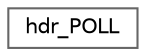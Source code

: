 digraph "Graphical Class Hierarchy"
{
 // LATEX_PDF_SIZE
  bgcolor="transparent";
  edge [fontname=Helvetica,fontsize=10,labelfontname=Helvetica,labelfontsize=10];
  node [fontname=Helvetica,fontsize=10,shape=box,height=0.2,width=0.4];
  rankdir="LR";
  Node0 [id="Node000000",label="hdr_POLL",height=0.2,width=0.4,color="grey40", fillcolor="white", style="filled",URL="$structhdr__POLL.html",tooltip="Header of the POLL message."];
}
